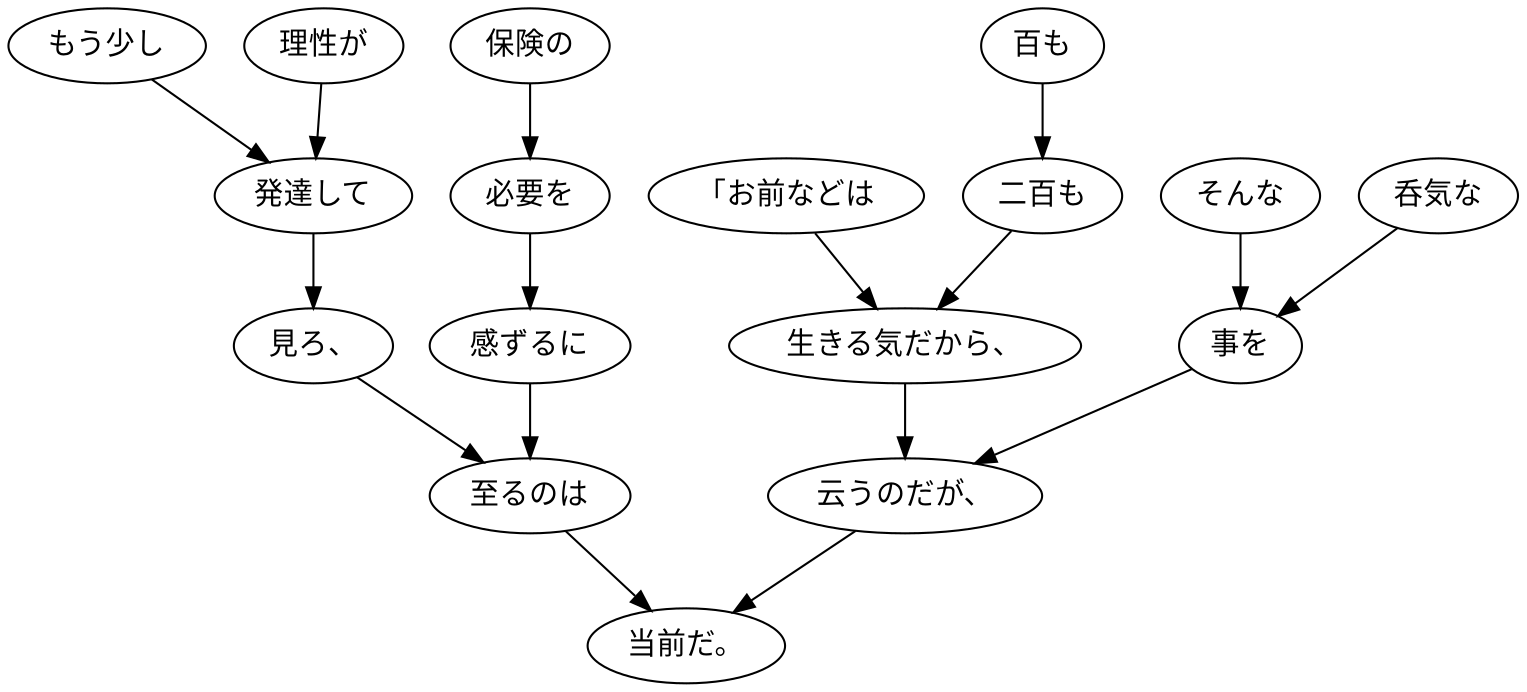 digraph graph7110 {
	node0 [label="「お前などは"];
	node1 [label="百も"];
	node2 [label="二百も"];
	node3 [label="生きる気だから、"];
	node4 [label="そんな"];
	node5 [label="呑気な"];
	node6 [label="事を"];
	node7 [label="云うのだが、"];
	node8 [label="もう少し"];
	node9 [label="理性が"];
	node10 [label="発達して"];
	node11 [label="見ろ、"];
	node12 [label="保険の"];
	node13 [label="必要を"];
	node14 [label="感ずるに"];
	node15 [label="至るのは"];
	node16 [label="当前だ。"];
	node0 -> node3;
	node1 -> node2;
	node2 -> node3;
	node3 -> node7;
	node4 -> node6;
	node5 -> node6;
	node6 -> node7;
	node7 -> node16;
	node8 -> node10;
	node9 -> node10;
	node10 -> node11;
	node11 -> node15;
	node12 -> node13;
	node13 -> node14;
	node14 -> node15;
	node15 -> node16;
}
